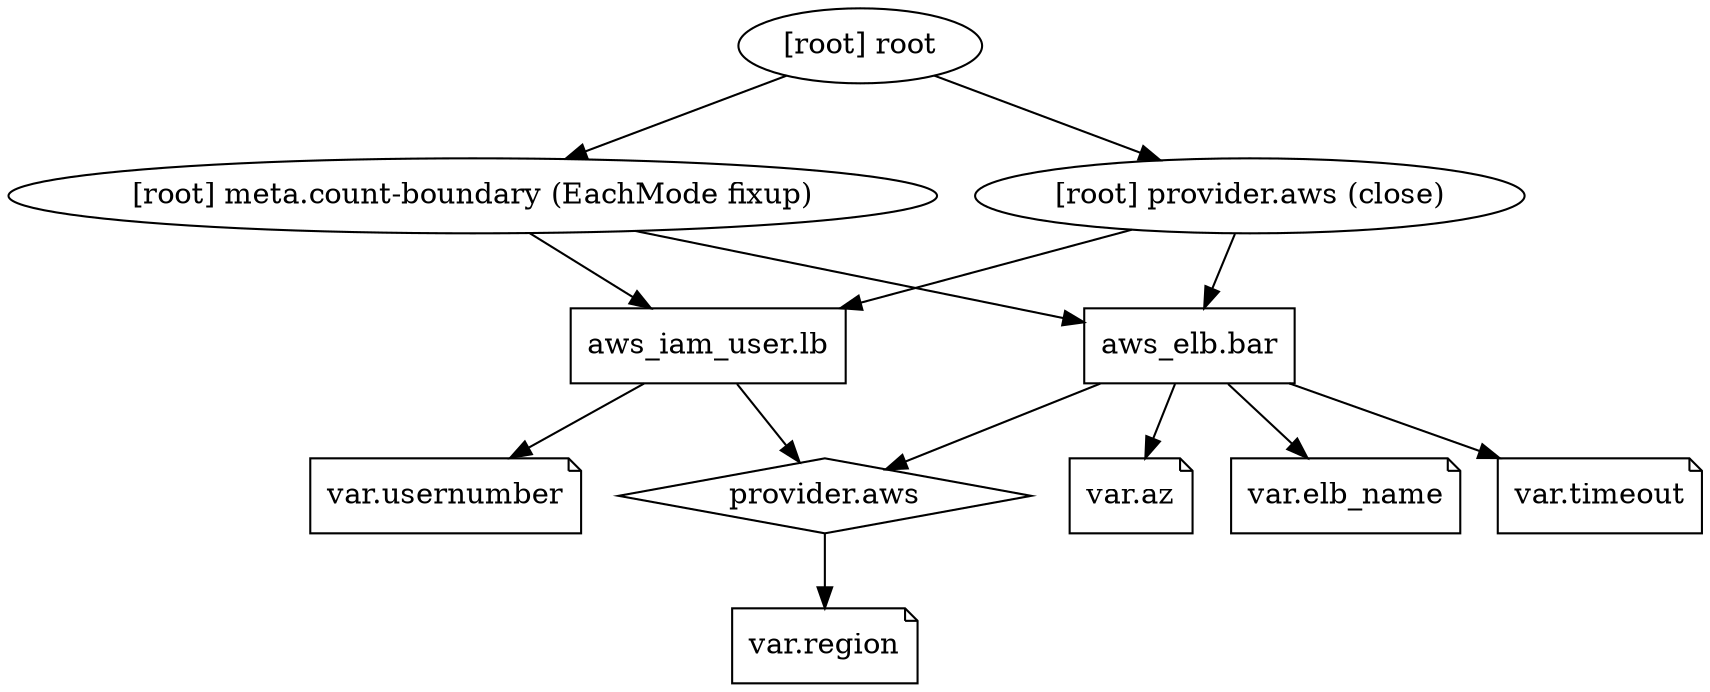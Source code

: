 digraph {
	compound = "true"
	newrank = "true"
	subgraph "root" {
		"[root] aws_elb.bar" [label = "aws_elb.bar", shape = "box"]
		"[root] aws_iam_user.lb" [label = "aws_iam_user.lb", shape = "box"]
		"[root] provider.aws" [label = "provider.aws", shape = "diamond"]
		"[root] var.az" [label = "var.az", shape = "note"]
		"[root] var.elb_name" [label = "var.elb_name", shape = "note"]
		"[root] var.region" [label = "var.region", shape = "note"]
		"[root] var.timeout" [label = "var.timeout", shape = "note"]
		"[root] var.usernumber" [label = "var.usernumber", shape = "note"]
		"[root] aws_elb.bar" -> "[root] provider.aws"
		"[root] aws_elb.bar" -> "[root] var.az"
		"[root] aws_elb.bar" -> "[root] var.elb_name"
		"[root] aws_elb.bar" -> "[root] var.timeout"
		"[root] aws_iam_user.lb" -> "[root] provider.aws"
		"[root] aws_iam_user.lb" -> "[root] var.usernumber"
		"[root] meta.count-boundary (EachMode fixup)" -> "[root] aws_elb.bar"
		"[root] meta.count-boundary (EachMode fixup)" -> "[root] aws_iam_user.lb"
		"[root] provider.aws (close)" -> "[root] aws_elb.bar"
		"[root] provider.aws (close)" -> "[root] aws_iam_user.lb"
		"[root] provider.aws" -> "[root] var.region"
		"[root] root" -> "[root] meta.count-boundary (EachMode fixup)"
		"[root] root" -> "[root] provider.aws (close)"
	}
}

